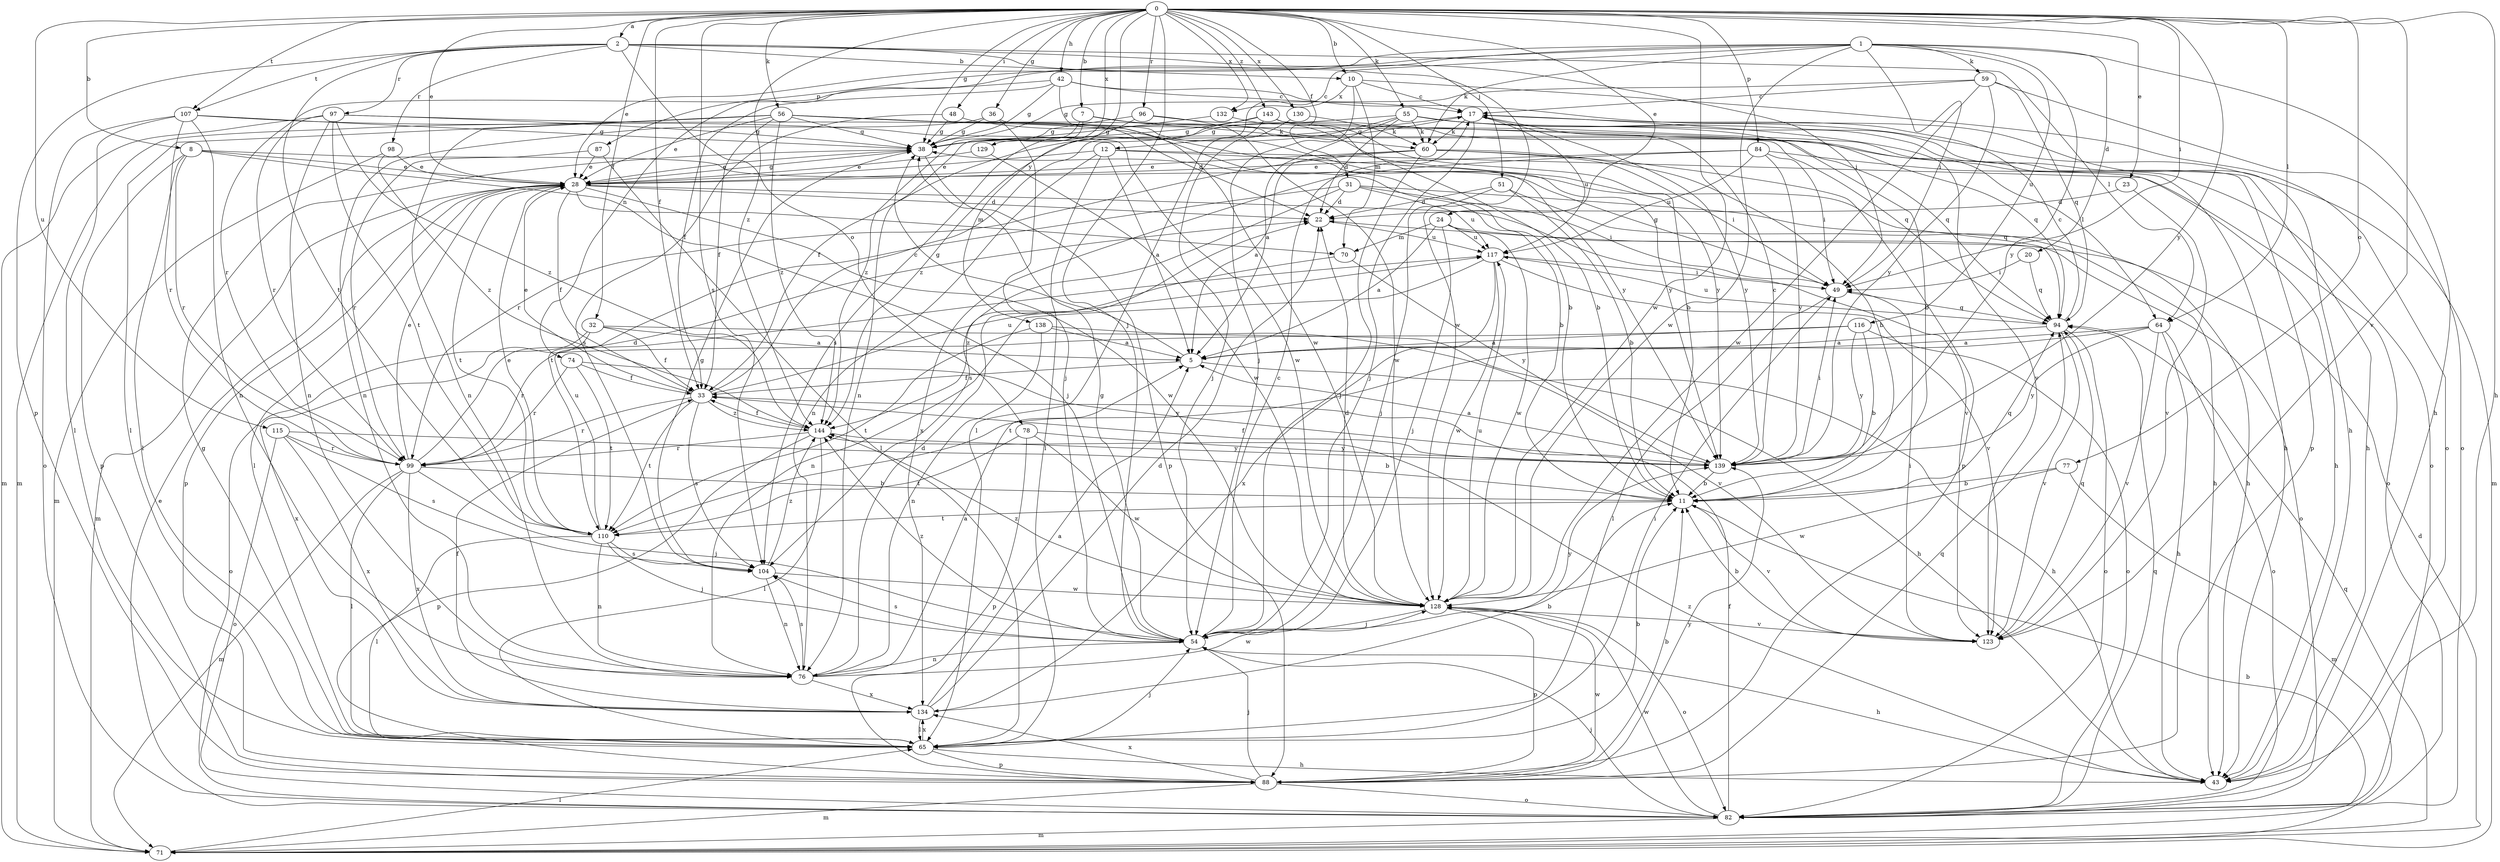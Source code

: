strict digraph  {
0;
1;
2;
5;
7;
8;
10;
11;
12;
17;
20;
22;
23;
24;
28;
31;
32;
33;
36;
38;
42;
43;
48;
49;
51;
54;
55;
56;
59;
60;
64;
65;
70;
71;
74;
76;
77;
78;
82;
84;
87;
88;
94;
96;
97;
98;
99;
104;
107;
110;
115;
116;
117;
123;
128;
129;
130;
132;
134;
138;
139;
143;
144;
0 -> 2  [label=a];
0 -> 7  [label=b];
0 -> 8  [label=b];
0 -> 10  [label=b];
0 -> 23  [label=e];
0 -> 24  [label=e];
0 -> 28  [label=e];
0 -> 31  [label=f];
0 -> 32  [label=f];
0 -> 33  [label=f];
0 -> 36  [label=g];
0 -> 38  [label=g];
0 -> 42  [label=h];
0 -> 43  [label=h];
0 -> 48  [label=i];
0 -> 49  [label=i];
0 -> 51  [label=j];
0 -> 54  [label=j];
0 -> 55  [label=k];
0 -> 56  [label=k];
0 -> 64  [label=l];
0 -> 77  [label=o];
0 -> 84  [label=p];
0 -> 96  [label=r];
0 -> 104  [label=s];
0 -> 107  [label=t];
0 -> 115  [label=u];
0 -> 123  [label=v];
0 -> 128  [label=w];
0 -> 129  [label=x];
0 -> 130  [label=x];
0 -> 132  [label=x];
0 -> 138  [label=y];
0 -> 139  [label=y];
0 -> 143  [label=z];
0 -> 144  [label=z];
1 -> 12  [label=c];
1 -> 20  [label=d];
1 -> 28  [label=e];
1 -> 43  [label=h];
1 -> 49  [label=i];
1 -> 59  [label=k];
1 -> 60  [label=k];
1 -> 74  [label=n];
1 -> 87  [label=p];
1 -> 116  [label=u];
1 -> 128  [label=w];
1 -> 139  [label=y];
2 -> 10  [label=b];
2 -> 49  [label=i];
2 -> 64  [label=l];
2 -> 78  [label=o];
2 -> 88  [label=p];
2 -> 97  [label=r];
2 -> 98  [label=r];
2 -> 107  [label=t];
2 -> 110  [label=t];
2 -> 128  [label=w];
5 -> 33  [label=f];
5 -> 38  [label=g];
5 -> 43  [label=h];
7 -> 60  [label=k];
7 -> 64  [label=l];
7 -> 76  [label=n];
7 -> 144  [label=z];
8 -> 11  [label=b];
8 -> 28  [label=e];
8 -> 54  [label=j];
8 -> 65  [label=l];
8 -> 88  [label=p];
8 -> 99  [label=r];
10 -> 17  [label=c];
10 -> 54  [label=j];
10 -> 70  [label=m];
10 -> 82  [label=o];
10 -> 132  [label=x];
11 -> 94  [label=q];
11 -> 110  [label=t];
11 -> 123  [label=v];
12 -> 5  [label=a];
12 -> 28  [label=e];
12 -> 65  [label=l];
12 -> 76  [label=n];
12 -> 82  [label=o];
12 -> 94  [label=q];
17 -> 38  [label=g];
17 -> 54  [label=j];
17 -> 60  [label=k];
17 -> 117  [label=u];
17 -> 123  [label=v];
17 -> 139  [label=y];
20 -> 49  [label=i];
20 -> 94  [label=q];
22 -> 117  [label=u];
23 -> 22  [label=d];
23 -> 123  [label=v];
24 -> 5  [label=a];
24 -> 54  [label=j];
24 -> 70  [label=m];
24 -> 82  [label=o];
24 -> 117  [label=u];
24 -> 128  [label=w];
28 -> 22  [label=d];
28 -> 33  [label=f];
28 -> 38  [label=g];
28 -> 65  [label=l];
28 -> 70  [label=m];
28 -> 71  [label=m];
28 -> 88  [label=p];
28 -> 110  [label=t];
28 -> 123  [label=v];
28 -> 128  [label=w];
31 -> 22  [label=d];
31 -> 43  [label=h];
31 -> 49  [label=i];
31 -> 104  [label=s];
31 -> 110  [label=t];
31 -> 117  [label=u];
32 -> 5  [label=a];
32 -> 33  [label=f];
32 -> 43  [label=h];
32 -> 82  [label=o];
32 -> 134  [label=x];
33 -> 17  [label=c];
33 -> 28  [label=e];
33 -> 99  [label=r];
33 -> 104  [label=s];
33 -> 110  [label=t];
33 -> 117  [label=u];
33 -> 144  [label=z];
36 -> 38  [label=g];
36 -> 43  [label=h];
36 -> 54  [label=j];
36 -> 76  [label=n];
38 -> 28  [label=e];
38 -> 88  [label=p];
42 -> 17  [label=c];
42 -> 33  [label=f];
42 -> 38  [label=g];
42 -> 43  [label=h];
42 -> 99  [label=r];
42 -> 128  [label=w];
43 -> 144  [label=z];
48 -> 38  [label=g];
48 -> 94  [label=q];
48 -> 104  [label=s];
49 -> 38  [label=g];
49 -> 65  [label=l];
49 -> 94  [label=q];
51 -> 11  [label=b];
51 -> 22  [label=d];
51 -> 43  [label=h];
51 -> 54  [label=j];
54 -> 17  [label=c];
54 -> 38  [label=g];
54 -> 43  [label=h];
54 -> 76  [label=n];
54 -> 104  [label=s];
54 -> 139  [label=y];
54 -> 144  [label=z];
55 -> 5  [label=a];
55 -> 11  [label=b];
55 -> 22  [label=d];
55 -> 33  [label=f];
55 -> 38  [label=g];
55 -> 43  [label=h];
55 -> 60  [label=k];
55 -> 71  [label=m];
55 -> 88  [label=p];
56 -> 11  [label=b];
56 -> 22  [label=d];
56 -> 28  [label=e];
56 -> 33  [label=f];
56 -> 38  [label=g];
56 -> 65  [label=l];
56 -> 71  [label=m];
56 -> 76  [label=n];
56 -> 94  [label=q];
56 -> 139  [label=y];
56 -> 144  [label=z];
59 -> 17  [label=c];
59 -> 38  [label=g];
59 -> 82  [label=o];
59 -> 94  [label=q];
59 -> 128  [label=w];
59 -> 139  [label=y];
60 -> 5  [label=a];
60 -> 11  [label=b];
60 -> 28  [label=e];
60 -> 49  [label=i];
60 -> 54  [label=j];
60 -> 88  [label=p];
60 -> 99  [label=r];
64 -> 5  [label=a];
64 -> 43  [label=h];
64 -> 82  [label=o];
64 -> 110  [label=t];
64 -> 123  [label=v];
64 -> 139  [label=y];
65 -> 11  [label=b];
65 -> 38  [label=g];
65 -> 43  [label=h];
65 -> 49  [label=i];
65 -> 54  [label=j];
65 -> 88  [label=p];
65 -> 134  [label=x];
70 -> 139  [label=y];
70 -> 144  [label=z];
71 -> 11  [label=b];
71 -> 22  [label=d];
71 -> 65  [label=l];
71 -> 94  [label=q];
74 -> 33  [label=f];
74 -> 99  [label=r];
74 -> 110  [label=t];
74 -> 139  [label=y];
76 -> 5  [label=a];
76 -> 22  [label=d];
76 -> 104  [label=s];
76 -> 128  [label=w];
76 -> 134  [label=x];
77 -> 11  [label=b];
77 -> 71  [label=m];
77 -> 128  [label=w];
78 -> 88  [label=p];
78 -> 110  [label=t];
78 -> 128  [label=w];
78 -> 139  [label=y];
82 -> 28  [label=e];
82 -> 33  [label=f];
82 -> 54  [label=j];
82 -> 71  [label=m];
82 -> 94  [label=q];
82 -> 128  [label=w];
84 -> 28  [label=e];
84 -> 43  [label=h];
84 -> 49  [label=i];
84 -> 117  [label=u];
84 -> 134  [label=x];
84 -> 139  [label=y];
87 -> 28  [label=e];
87 -> 65  [label=l];
87 -> 99  [label=r];
88 -> 11  [label=b];
88 -> 54  [label=j];
88 -> 71  [label=m];
88 -> 82  [label=o];
88 -> 94  [label=q];
88 -> 128  [label=w];
88 -> 134  [label=x];
88 -> 139  [label=y];
94 -> 5  [label=a];
94 -> 17  [label=c];
94 -> 82  [label=o];
94 -> 117  [label=u];
94 -> 123  [label=v];
96 -> 38  [label=g];
96 -> 104  [label=s];
96 -> 128  [label=w];
96 -> 139  [label=y];
97 -> 38  [label=g];
97 -> 71  [label=m];
97 -> 76  [label=n];
97 -> 99  [label=r];
97 -> 110  [label=t];
97 -> 139  [label=y];
97 -> 144  [label=z];
98 -> 28  [label=e];
98 -> 71  [label=m];
98 -> 144  [label=z];
99 -> 11  [label=b];
99 -> 22  [label=d];
99 -> 28  [label=e];
99 -> 54  [label=j];
99 -> 65  [label=l];
99 -> 71  [label=m];
99 -> 134  [label=x];
104 -> 38  [label=g];
104 -> 76  [label=n];
104 -> 128  [label=w];
104 -> 144  [label=z];
107 -> 38  [label=g];
107 -> 65  [label=l];
107 -> 76  [label=n];
107 -> 82  [label=o];
107 -> 99  [label=r];
107 -> 128  [label=w];
110 -> 28  [label=e];
110 -> 54  [label=j];
110 -> 65  [label=l];
110 -> 76  [label=n];
110 -> 104  [label=s];
110 -> 117  [label=u];
115 -> 11  [label=b];
115 -> 82  [label=o];
115 -> 99  [label=r];
115 -> 104  [label=s];
115 -> 134  [label=x];
116 -> 5  [label=a];
116 -> 11  [label=b];
116 -> 82  [label=o];
116 -> 99  [label=r];
116 -> 139  [label=y];
117 -> 49  [label=i];
117 -> 76  [label=n];
117 -> 123  [label=v];
117 -> 128  [label=w];
117 -> 134  [label=x];
123 -> 11  [label=b];
123 -> 49  [label=i];
123 -> 94  [label=q];
128 -> 22  [label=d];
128 -> 54  [label=j];
128 -> 82  [label=o];
128 -> 88  [label=p];
128 -> 117  [label=u];
128 -> 123  [label=v];
128 -> 144  [label=z];
129 -> 28  [label=e];
129 -> 128  [label=w];
130 -> 54  [label=j];
130 -> 60  [label=k];
132 -> 11  [label=b];
132 -> 38  [label=g];
134 -> 5  [label=a];
134 -> 11  [label=b];
134 -> 22  [label=d];
134 -> 33  [label=f];
134 -> 65  [label=l];
138 -> 5  [label=a];
138 -> 76  [label=n];
138 -> 110  [label=t];
138 -> 123  [label=v];
139 -> 5  [label=a];
139 -> 11  [label=b];
139 -> 17  [label=c];
139 -> 33  [label=f];
139 -> 49  [label=i];
143 -> 11  [label=b];
143 -> 38  [label=g];
143 -> 65  [label=l];
143 -> 82  [label=o];
143 -> 94  [label=q];
143 -> 144  [label=z];
144 -> 33  [label=f];
144 -> 65  [label=l];
144 -> 88  [label=p];
144 -> 99  [label=r];
144 -> 139  [label=y];
}
